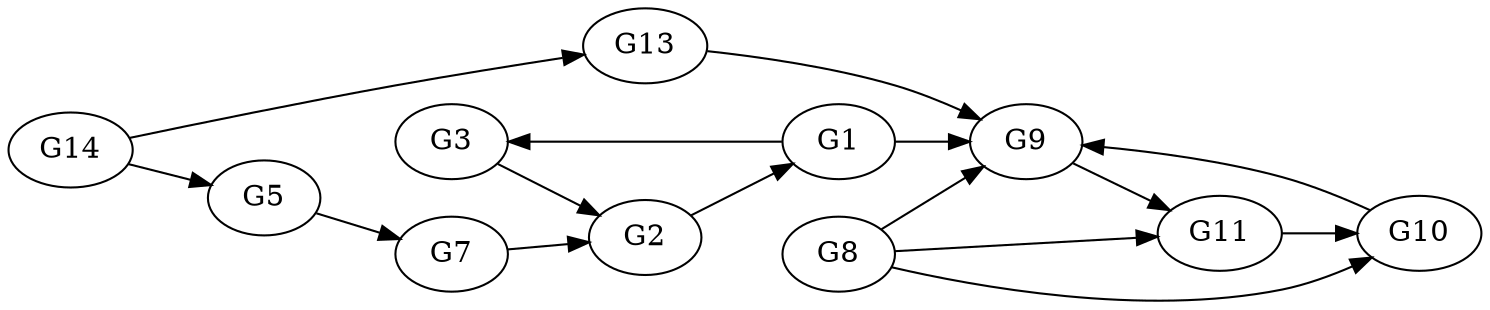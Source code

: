 digraph "Example-5nodes" {
	rankdir=LR;
	"G3";
	"G14";
	"G2";
	"G13";
	"G1";
	"G11";
	"G10";
	"G9";
	"G8";
	"G7";
	"G5";
	"G8" -> "G9";
	"G2" -> "G1";
	"G14" -> "G13";
	"G10" -> "G9";
	"G8" -> "G10";
	"G3" -> "G2";
	"G8" -> "G11";
	"G11" -> "G10";
	"G5" -> "G7";
	"G1" -> "G3";
	"G9" -> "G11";
	"G7" -> "G2";
	"G13" -> "G9";
	"G14" -> "G5";
	"G1" -> "G9";
}